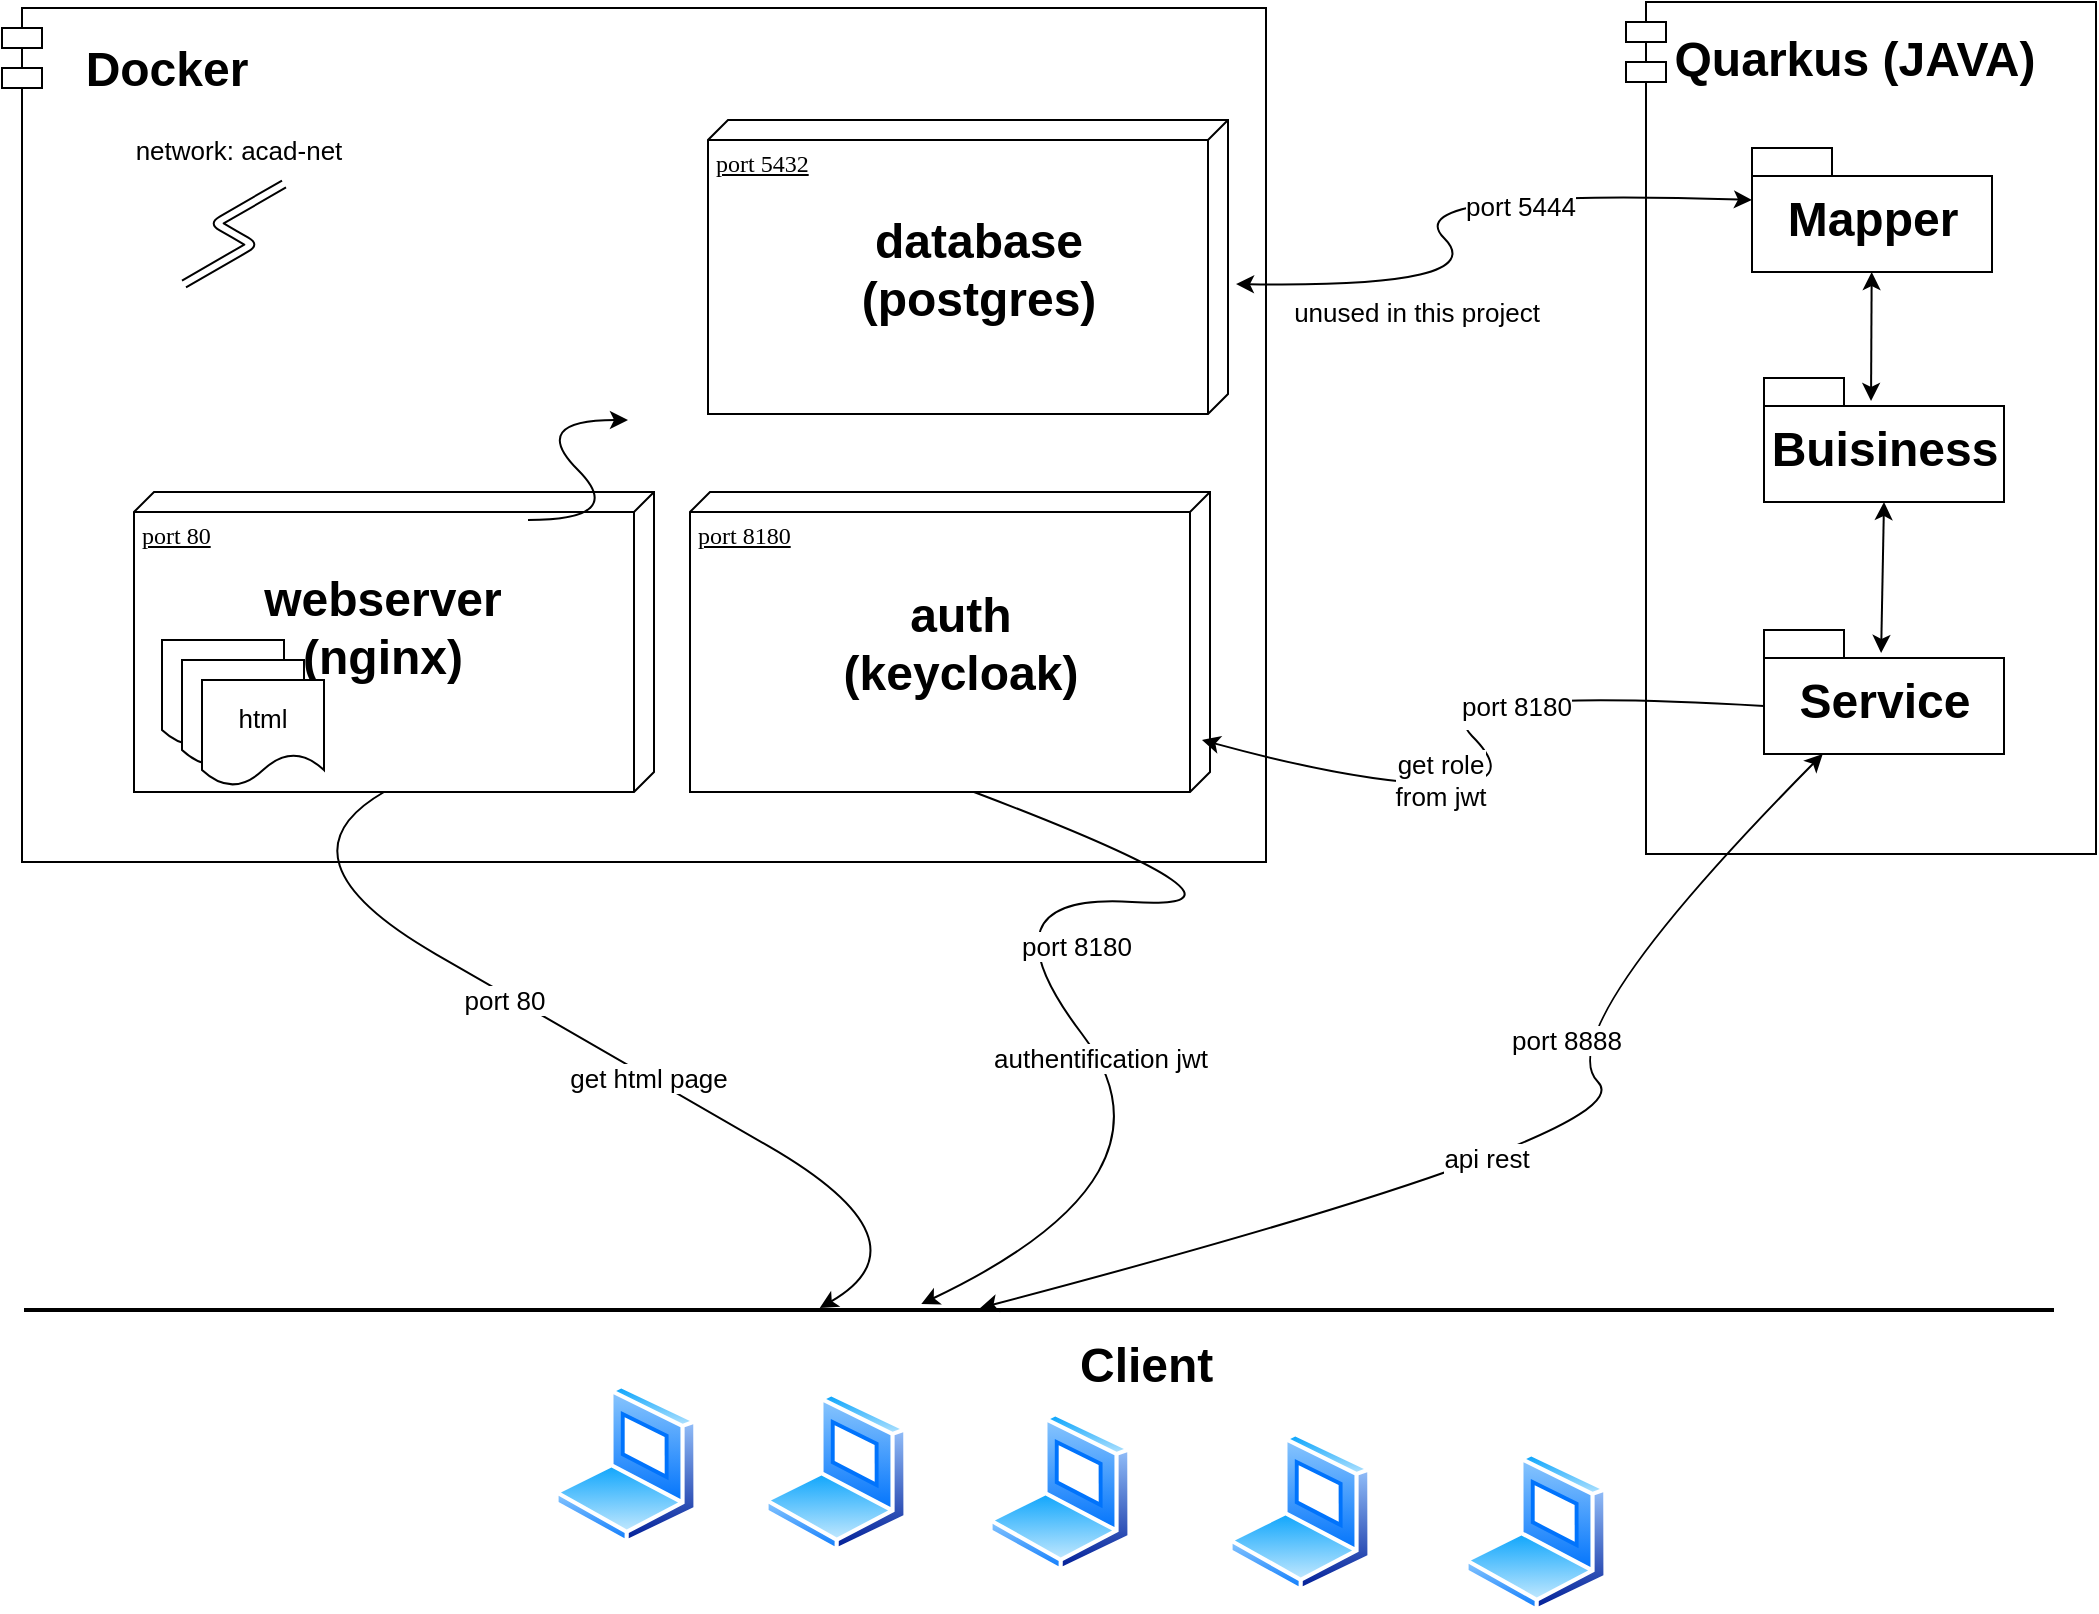 <mxfile version="20.2.3" type="device"><diagram name="Page-1" id="5f0bae14-7c28-e335-631c-24af17079c00"><mxGraphModel dx="920" dy="651" grid="0" gridSize="10" guides="1" tooltips="1" connect="1" arrows="1" fold="1" page="1" pageScale="1" pageWidth="1100" pageHeight="850" background="#ffffff" math="0" shadow="0"><root><mxCell id="0"/><mxCell id="1" parent="0"/><mxCell id="yrU8eHilq-g4TgwC7dAP-11" value="" style="aspect=fixed;perimeter=ellipsePerimeter;html=1;align=center;shadow=0;dashed=0;spacingTop=3;image;image=img/lib/active_directory/laptop_client.svg;" parent="1" vertex="1"><mxGeometry x="318" y="710" width="72" height="80" as="geometry"/></mxCell><mxCell id="yrU8eHilq-g4TgwC7dAP-12" value="" style="aspect=fixed;perimeter=ellipsePerimeter;html=1;align=center;shadow=0;dashed=0;spacingTop=3;image;image=img/lib/active_directory/laptop_client.svg;" parent="1" vertex="1"><mxGeometry x="423" y="714" width="72" height="80" as="geometry"/></mxCell><mxCell id="yrU8eHilq-g4TgwC7dAP-13" value="" style="aspect=fixed;perimeter=ellipsePerimeter;html=1;align=center;shadow=0;dashed=0;spacingTop=3;image;image=img/lib/active_directory/laptop_client.svg;" parent="1" vertex="1"><mxGeometry x="535" y="724" width="72" height="80" as="geometry"/></mxCell><mxCell id="yrU8eHilq-g4TgwC7dAP-14" value="" style="aspect=fixed;perimeter=ellipsePerimeter;html=1;align=center;shadow=0;dashed=0;spacingTop=3;image;image=img/lib/active_directory/laptop_client.svg;" parent="1" vertex="1"><mxGeometry x="655" y="734" width="72" height="80" as="geometry"/></mxCell><mxCell id="yrU8eHilq-g4TgwC7dAP-15" value="" style="aspect=fixed;perimeter=ellipsePerimeter;html=1;align=center;shadow=0;dashed=0;spacingTop=3;image;image=img/lib/active_directory/laptop_client.svg;" parent="1" vertex="1"><mxGeometry x="773" y="744" width="72" height="80" as="geometry"/></mxCell><mxCell id="yrU8eHilq-g4TgwC7dAP-47" value="" style="line;strokeWidth=2;html=1;" parent="1" vertex="1"><mxGeometry x="53" y="668" width="1015" height="10" as="geometry"/></mxCell><mxCell id="yrU8eHilq-g4TgwC7dAP-61" value="&lt;h1&gt;Client&lt;/h1&gt;" style="text;html=1;strokeColor=none;fillColor=none;spacing=5;spacingTop=-20;whiteSpace=wrap;overflow=hidden;rounded=0;" parent="1" vertex="1"><mxGeometry x="576" y="681" width="120" height="50" as="geometry"/></mxCell><mxCell id="3eCkoaNS3KenDKIpcqia-1" value="" style="shape=module;align=left;spacingLeft=20;align=center;verticalAlign=top;" vertex="1" parent="1"><mxGeometry x="42" y="22" width="632" height="427" as="geometry"/></mxCell><mxCell id="yrU8eHilq-g4TgwC7dAP-63" value="" style="endArrow=none;html=1;entryX=0;entryY=0;entryDx=150;entryDy=135;entryPerimeter=0;exitX=0.392;exitY=0.4;exitDx=0;exitDy=0;exitPerimeter=0;edgeStyle=isometricEdgeStyle;curved=1;startArrow=classic;startFill=1;" parent="1" source="yrU8eHilq-g4TgwC7dAP-47" target="39150e848f15840c-3" edge="1"><mxGeometry width="50" height="100" relative="1" as="geometry"><mxPoint x="430" y="610" as="sourcePoint"/><mxPoint x="482.8" y="510" as="targetPoint"/></mxGeometry></mxCell><mxCell id="3eCkoaNS3KenDKIpcqia-31" value="port 80" style="edgeLabel;html=1;align=center;verticalAlign=middle;resizable=0;points=[];fontSize=13;" vertex="1" connectable="0" parent="yrU8eHilq-g4TgwC7dAP-63"><mxGeometry x="-0.198" y="-3" relative="1" as="geometry"><mxPoint x="-95" y="-48" as="offset"/></mxGeometry></mxCell><mxCell id="3eCkoaNS3KenDKIpcqia-9" value="" style="group" vertex="1" connectable="0" parent="1"><mxGeometry x="386" y="264" width="260" height="150" as="geometry"/></mxCell><mxCell id="3eCkoaNS3KenDKIpcqia-6" value="port 8180" style="verticalAlign=top;align=left;spacingTop=8;spacingLeft=2;spacingRight=12;shape=cube;size=10;direction=south;fontStyle=4;html=1;rounded=0;shadow=0;comic=0;labelBackgroundColor=none;strokeWidth=1;fontFamily=Verdana;fontSize=12" vertex="1" parent="3eCkoaNS3KenDKIpcqia-9"><mxGeometry width="260" height="150" as="geometry"/></mxCell><mxCell id="3eCkoaNS3KenDKIpcqia-7" value="&lt;h1&gt;auth (keycloak)&lt;/h1&gt;" style="text;html=1;strokeColor=none;fillColor=none;spacing=5;spacingTop=-20;whiteSpace=wrap;overflow=hidden;rounded=0;align=center;" vertex="1" parent="3eCkoaNS3KenDKIpcqia-9"><mxGeometry x="62" y="42" width="147" height="70" as="geometry"/></mxCell><mxCell id="3eCkoaNS3KenDKIpcqia-11" value="" style="group" vertex="1" connectable="0" parent="1"><mxGeometry x="395" y="78" width="260" height="147" as="geometry"/></mxCell><mxCell id="3eCkoaNS3KenDKIpcqia-12" value="port 5432" style="verticalAlign=top;align=left;spacingTop=8;spacingLeft=2;spacingRight=12;shape=cube;size=10;direction=south;fontStyle=4;html=1;rounded=0;shadow=0;comic=0;labelBackgroundColor=none;strokeWidth=1;fontFamily=Verdana;fontSize=12" vertex="1" parent="3eCkoaNS3KenDKIpcqia-11"><mxGeometry width="260" height="147" as="geometry"/></mxCell><mxCell id="3eCkoaNS3KenDKIpcqia-13" value="&lt;h1&gt;database (postgres)&lt;/h1&gt;" style="text;html=1;strokeColor=none;fillColor=none;spacing=5;spacingTop=-20;whiteSpace=wrap;overflow=hidden;rounded=0;align=center;" vertex="1" parent="3eCkoaNS3KenDKIpcqia-11"><mxGeometry x="62" y="41.16" width="147" height="68.6" as="geometry"/></mxCell><mxCell id="yrU8eHilq-g4TgwC7dAP-57" value="&lt;b&gt;&lt;font style=&quot;font-size: 24px;&quot;&gt;Docker&lt;/font&gt;&lt;/b&gt;" style="text;html=1;resizable=0;autosize=1;align=center;verticalAlign=middle;points=[];fillColor=none;strokeColor=none;rounded=0;" parent="1" vertex="1"><mxGeometry x="74" y="32" width="99" height="41" as="geometry"/></mxCell><mxCell id="3eCkoaNS3KenDKIpcqia-16" style="edgeStyle=orthogonalEdgeStyle;rounded=0;orthogonalLoop=1;jettySize=auto;html=1;exitX=0.5;exitY=1;exitDx=0;exitDy=0;fontSize=24;" edge="1" parent="1" source="3eCkoaNS3KenDKIpcqia-1" target="3eCkoaNS3KenDKIpcqia-1"><mxGeometry relative="1" as="geometry"/></mxCell><mxCell id="3eCkoaNS3KenDKIpcqia-26" value="" style="group" vertex="1" connectable="0" parent="1"><mxGeometry x="854" y="19" width="235" height="426" as="geometry"/></mxCell><mxCell id="3eCkoaNS3KenDKIpcqia-17" value="" style="shape=module;align=left;spacingLeft=20;align=center;verticalAlign=top;" vertex="1" parent="3eCkoaNS3KenDKIpcqia-26"><mxGeometry width="235" height="426" as="geometry"/></mxCell><mxCell id="3eCkoaNS3KenDKIpcqia-18" value="&lt;span style=&quot;font-size: 24px;&quot;&gt;&lt;b&gt;Quarkus (JAVA)&lt;/b&gt;&lt;/span&gt;" style="text;html=1;resizable=0;autosize=1;align=center;verticalAlign=middle;points=[];fillColor=none;strokeColor=none;rounded=0;" vertex="1" parent="3eCkoaNS3KenDKIpcqia-26"><mxGeometry x="14" y="8" width="199" height="41" as="geometry"/></mxCell><mxCell id="3eCkoaNS3KenDKIpcqia-19" value="Mapper" style="shape=folder;fontStyle=1;spacingTop=10;tabWidth=40;tabHeight=14;tabPosition=left;html=1;fontSize=24;" vertex="1" parent="3eCkoaNS3KenDKIpcqia-26"><mxGeometry x="63" y="73" width="120" height="62" as="geometry"/></mxCell><mxCell id="3eCkoaNS3KenDKIpcqia-20" value="Buisiness" style="shape=folder;fontStyle=1;spacingTop=10;tabWidth=40;tabHeight=14;tabPosition=left;html=1;fontSize=24;" vertex="1" parent="3eCkoaNS3KenDKIpcqia-26"><mxGeometry x="69" y="188" width="120" height="62" as="geometry"/></mxCell><mxCell id="3eCkoaNS3KenDKIpcqia-21" value="Service" style="shape=folder;fontStyle=1;spacingTop=10;tabWidth=40;tabHeight=14;tabPosition=left;html=1;fontSize=24;" vertex="1" parent="3eCkoaNS3KenDKIpcqia-26"><mxGeometry x="69" y="314" width="120" height="62" as="geometry"/></mxCell><mxCell id="3eCkoaNS3KenDKIpcqia-23" value="" style="endArrow=classic;startArrow=classic;html=1;rounded=0;fontSize=24;exitX=0.446;exitY=0.185;exitDx=0;exitDy=0;exitPerimeter=0;" edge="1" parent="3eCkoaNS3KenDKIpcqia-26" source="3eCkoaNS3KenDKIpcqia-20" target="3eCkoaNS3KenDKIpcqia-19"><mxGeometry width="50" height="50" relative="1" as="geometry"><mxPoint x="109" y="182" as="sourcePoint"/><mxPoint x="159" y="132" as="targetPoint"/></mxGeometry></mxCell><mxCell id="3eCkoaNS3KenDKIpcqia-24" value="" style="endArrow=classic;startArrow=classic;html=1;rounded=0;fontSize=24;exitX=0.488;exitY=0.185;exitDx=0;exitDy=0;exitPerimeter=0;entryX=0.5;entryY=1;entryDx=0;entryDy=0;entryPerimeter=0;" edge="1" parent="3eCkoaNS3KenDKIpcqia-26" source="3eCkoaNS3KenDKIpcqia-21" target="3eCkoaNS3KenDKIpcqia-20"><mxGeometry width="50" height="50" relative="1" as="geometry"><mxPoint x="134" y="318" as="sourcePoint"/><mxPoint x="136.324" y="249.53" as="targetPoint"/></mxGeometry></mxCell><mxCell id="3eCkoaNS3KenDKIpcqia-32" value="" style="curved=1;endArrow=classic;html=1;rounded=0;fontSize=13;exitX=0.471;exitY=0.4;exitDx=0;exitDy=0;exitPerimeter=0;startArrow=classic;startFill=1;" edge="1" parent="1" source="yrU8eHilq-g4TgwC7dAP-47" target="3eCkoaNS3KenDKIpcqia-21"><mxGeometry width="50" height="50" relative="1" as="geometry"><mxPoint x="815" y="584" as="sourcePoint"/><mxPoint x="865" y="534" as="targetPoint"/><Array as="points"><mxPoint x="865" y="584"/><mxPoint x="815" y="534"/></Array></mxGeometry></mxCell><mxCell id="3eCkoaNS3KenDKIpcqia-34" value="port 8888" style="edgeLabel;html=1;align=center;verticalAlign=middle;resizable=0;points=[];fontSize=13;" vertex="1" connectable="0" parent="3eCkoaNS3KenDKIpcqia-32"><mxGeometry x="0.331" y="-4" relative="1" as="geometry"><mxPoint as="offset"/></mxGeometry></mxCell><mxCell id="3eCkoaNS3KenDKIpcqia-49" value="api rest" style="edgeLabel;html=1;align=center;verticalAlign=middle;resizable=0;points=[];fontSize=13;" vertex="1" connectable="0" parent="3eCkoaNS3KenDKIpcqia-32"><mxGeometry x="-0.138" y="8" relative="1" as="geometry"><mxPoint as="offset"/></mxGeometry></mxCell><mxCell id="3eCkoaNS3KenDKIpcqia-28" value="" style="curved=1;endArrow=none;html=1;rounded=0;fontSize=24;entryX=0;entryY=0;entryDx=0;entryDy=38;entryPerimeter=0;strokeColor=default;startArrow=classic;startFill=1;endFill=0;" edge="1" parent="1" target="3eCkoaNS3KenDKIpcqia-21"><mxGeometry width="50" height="50" relative="1" as="geometry"><mxPoint x="642" y="388" as="sourcePoint"/><mxPoint x="929" y="370" as="targetPoint"/><Array as="points"><mxPoint x="719" y="409"/><mxPoint x="802" y="411"/><mxPoint x="752" y="361"/></Array></mxGeometry></mxCell><mxCell id="3eCkoaNS3KenDKIpcqia-29" value="&lt;font style=&quot;font-size: 13px;&quot;&gt;port 8180&lt;/font&gt;" style="edgeLabel;html=1;align=center;verticalAlign=middle;resizable=0;points=[];fontSize=24;" vertex="1" connectable="0" parent="3eCkoaNS3KenDKIpcqia-28"><mxGeometry x="0.382" y="-4" relative="1" as="geometry"><mxPoint x="1" as="offset"/></mxGeometry></mxCell><mxCell id="3eCkoaNS3KenDKIpcqia-36" value="" style="endArrow=classic;html=1;fontSize=13;strokeColor=default;shape=link;edgeStyle=isometricEdgeStyle;" edge="1" parent="1"><mxGeometry width="50" height="50" relative="1" as="geometry"><mxPoint x="133" y="160" as="sourcePoint"/><mxPoint x="183" y="110" as="targetPoint"/></mxGeometry></mxCell><mxCell id="3eCkoaNS3KenDKIpcqia-38" value="&lt;font style=&quot;font-size: 13px;&quot;&gt;network: acad-net&lt;/font&gt;" style="edgeLabel;html=1;align=center;verticalAlign=middle;resizable=0;points=[];fontSize=24;" vertex="1" connectable="0" parent="1"><mxGeometry x="160.002" y="90.004" as="geometry"/></mxCell><mxCell id="3eCkoaNS3KenDKIpcqia-42" value="" style="group" vertex="1" connectable="0" parent="1"><mxGeometry x="108" y="264" width="260" height="155" as="geometry"/></mxCell><mxCell id="3eCkoaNS3KenDKIpcqia-4" value="" style="group" vertex="1" connectable="0" parent="3eCkoaNS3KenDKIpcqia-42"><mxGeometry width="260" height="155" as="geometry"/></mxCell><mxCell id="39150e848f15840c-3" value="port 80" style="verticalAlign=top;align=left;spacingTop=8;spacingLeft=2;spacingRight=12;shape=cube;size=10;direction=south;fontStyle=4;html=1;rounded=0;shadow=0;comic=0;labelBackgroundColor=none;strokeWidth=1;fontFamily=Verdana;fontSize=12" parent="3eCkoaNS3KenDKIpcqia-4" vertex="1"><mxGeometry width="260" height="150" as="geometry"/></mxCell><mxCell id="yrU8eHilq-g4TgwC7dAP-56" value="&lt;h1 style=&quot;text-align: center;&quot;&gt;webserver (nginx)&lt;/h1&gt;&lt;div&gt;&lt;br&gt;&lt;/div&gt;" style="text;html=1;strokeColor=none;fillColor=none;spacing=5;spacingTop=-20;whiteSpace=wrap;overflow=hidden;rounded=0;" parent="3eCkoaNS3KenDKIpcqia-4" vertex="1"><mxGeometry x="50" y="34" width="147" height="70" as="geometry"/></mxCell><mxCell id="3eCkoaNS3KenDKIpcqia-39" value="" style="shape=document;whiteSpace=wrap;html=1;boundedLbl=1;fontSize=13;" vertex="1" parent="3eCkoaNS3KenDKIpcqia-4"><mxGeometry x="14" y="74" width="61" height="53" as="geometry"/></mxCell><mxCell id="3eCkoaNS3KenDKIpcqia-40" value="" style="shape=document;whiteSpace=wrap;html=1;boundedLbl=1;fontSize=13;" vertex="1" parent="3eCkoaNS3KenDKIpcqia-42"><mxGeometry x="24" y="84" width="61" height="53" as="geometry"/></mxCell><mxCell id="3eCkoaNS3KenDKIpcqia-41" value="html" style="shape=document;whiteSpace=wrap;html=1;boundedLbl=1;fontSize=13;" vertex="1" parent="3eCkoaNS3KenDKIpcqia-42"><mxGeometry x="34" y="94" width="61" height="53" as="geometry"/></mxCell><mxCell id="3eCkoaNS3KenDKIpcqia-43" value="" style="curved=1;endArrow=classic;html=1;fontSize=13;strokeColor=default;" edge="1" parent="1"><mxGeometry width="50" height="50" relative="1" as="geometry"><mxPoint x="305" y="278" as="sourcePoint"/><mxPoint x="355" y="228" as="targetPoint"/><Array as="points"><mxPoint x="355" y="278"/><mxPoint x="305" y="228"/></Array></mxGeometry></mxCell><mxCell id="3eCkoaNS3KenDKIpcqia-44" value="port 8180" style="curved=1;endArrow=none;html=1;fontSize=13;strokeColor=default;exitX=0.442;exitY=0.2;exitDx=0;exitDy=0;exitPerimeter=0;startArrow=classic;startFill=1;endFill=0;" edge="1" parent="1" source="yrU8eHilq-g4TgwC7dAP-47"><mxGeometry x="0.161" y="-24" width="50" height="50" relative="1" as="geometry"><mxPoint x="478" y="464" as="sourcePoint"/><mxPoint x="528" y="414" as="targetPoint"/><Array as="points"><mxPoint x="636" y="606"/><mxPoint x="528" y="464"/><mxPoint x="686" y="474"/></Array><mxPoint as="offset"/></mxGeometry></mxCell><mxCell id="3eCkoaNS3KenDKIpcqia-48" value="authentification jwt" style="edgeLabel;html=1;align=center;verticalAlign=middle;resizable=0;points=[];fontSize=13;" vertex="1" connectable="0" parent="3eCkoaNS3KenDKIpcqia-44"><mxGeometry x="-0.319" relative="1" as="geometry"><mxPoint as="offset"/></mxGeometry></mxCell><mxCell id="3eCkoaNS3KenDKIpcqia-47" value="get html page" style="edgeLabel;html=1;align=center;verticalAlign=middle;resizable=0;points=[];fontSize=13;" vertex="1" connectable="0" parent="1"><mxGeometry x="364.999" y="557.002" as="geometry"/></mxCell><mxCell id="3eCkoaNS3KenDKIpcqia-53" value="get role&lt;br&gt;from jwt" style="edgeLabel;html=1;align=center;verticalAlign=middle;resizable=0;points=[];fontSize=13;" vertex="1" connectable="0" parent="1"><mxGeometry x="800.997" y="602.0" as="geometry"><mxPoint x="-40" y="-194" as="offset"/></mxGeometry></mxCell><mxCell id="3eCkoaNS3KenDKIpcqia-57" value="&lt;font style=&quot;font-size: 13px;&quot;&gt;unused in this project&lt;/font&gt;" style="edgeLabel;html=1;align=center;verticalAlign=middle;resizable=0;points=[];fontSize=24;" vertex="1" connectable="0" parent="1"><mxGeometry x="828.002" y="347.004" as="geometry"><mxPoint x="-79" y="-176" as="offset"/></mxGeometry></mxCell><mxCell id="3eCkoaNS3KenDKIpcqia-25" value="" style="curved=1;endArrow=classic;html=1;rounded=0;fontSize=24;entryX=0;entryY=0;entryDx=0;entryDy=26;entryPerimeter=0;startArrow=classic;startFill=1;" edge="1" parent="1" target="3eCkoaNS3KenDKIpcqia-19"><mxGeometry width="50" height="50" relative="1" as="geometry"><mxPoint x="659" y="160" as="sourcePoint"/><mxPoint x="788" y="112" as="targetPoint"/><Array as="points"><mxPoint x="788" y="162"/><mxPoint x="738" y="112"/></Array></mxGeometry></mxCell><mxCell id="3eCkoaNS3KenDKIpcqia-27" value="&lt;font style=&quot;font-size: 13px;&quot;&gt;port 5444&lt;/font&gt;" style="edgeLabel;html=1;align=center;verticalAlign=middle;resizable=0;points=[];fontSize=24;" vertex="1" connectable="0" parent="3eCkoaNS3KenDKIpcqia-25"><mxGeometry x="0.382" y="-4" relative="1" as="geometry"><mxPoint x="1" as="offset"/></mxGeometry></mxCell></root></mxGraphModel></diagram></mxfile>